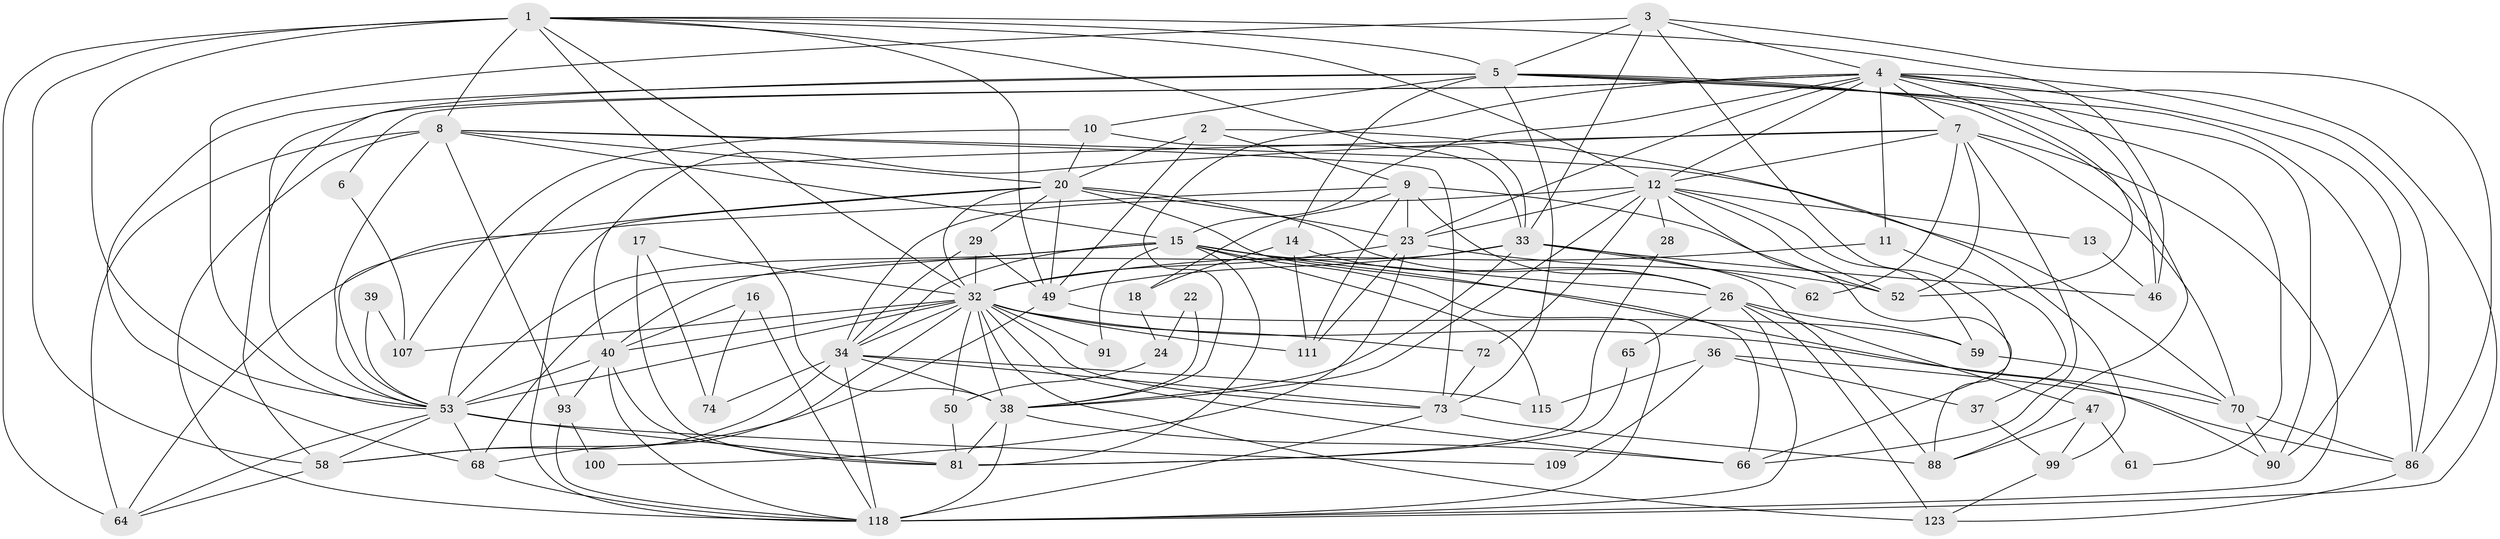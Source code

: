 // original degree distribution, {5: 0.16030534351145037, 4: 0.32061068702290074, 2: 0.16793893129770993, 3: 0.21374045801526717, 9: 0.007633587786259542, 6: 0.061068702290076333, 8: 0.022900763358778626, 7: 0.04580152671755725}
// Generated by graph-tools (version 1.1) at 2025/15/03/09/25 04:15:02]
// undirected, 65 vertices, 188 edges
graph export_dot {
graph [start="1"]
  node [color=gray90,style=filled];
  1 [super="+60+44+54"];
  2;
  3 [super="+19+31"];
  4 [super="+92"];
  5 [super="+45+102"];
  6;
  7 [super="+112"];
  8 [super="+42+96"];
  9 [super="+87+97"];
  10 [super="+83"];
  11;
  12 [super="+30+25+108"];
  13;
  14 [super="+127"];
  15 [super="+21"];
  16 [super="+56"];
  17;
  18;
  20 [super="+55+41"];
  22;
  23 [super="+27+78"];
  24;
  26 [super="+130"];
  28;
  29 [super="+35"];
  32 [super="+63+71+120"];
  33 [super="+69"];
  34 [super="+51"];
  36;
  37;
  38 [super="+84+110"];
  39;
  40 [super="+105+113"];
  46;
  47;
  49;
  50;
  52 [super="+76"];
  53 [super="+67+57"];
  58 [super="+79+89"];
  59;
  61;
  62;
  64 [super="+126"];
  65;
  66;
  68;
  70 [super="+129"];
  72;
  73 [super="+116+98"];
  74;
  81 [super="+117"];
  86 [super="+124"];
  88;
  90;
  91;
  93;
  99;
  100;
  107;
  109;
  111;
  115;
  118 [super="+121+119"];
  123;
  1 -- 53;
  1 -- 46;
  1 -- 49;
  1 -- 64;
  1 -- 33;
  1 -- 5;
  1 -- 32;
  1 -- 12;
  1 -- 58;
  1 -- 8;
  1 -- 38;
  2 -- 99;
  2 -- 49;
  2 -- 9;
  2 -- 20;
  3 -- 86;
  3 -- 66;
  3 -- 5;
  3 -- 53;
  3 -- 33;
  3 -- 4;
  4 -- 6;
  4 -- 86;
  4 -- 23;
  4 -- 58;
  4 -- 38;
  4 -- 7;
  4 -- 11;
  4 -- 12;
  4 -- 46;
  4 -- 15;
  4 -- 52;
  4 -- 118;
  4 -- 90;
  5 -- 14;
  5 -- 10;
  5 -- 61;
  5 -- 53 [weight=2];
  5 -- 68;
  5 -- 73;
  5 -- 86;
  5 -- 88;
  5 -- 90;
  6 -- 107;
  7 -- 62;
  7 -- 118;
  7 -- 66;
  7 -- 52;
  7 -- 53 [weight=2];
  7 -- 70;
  7 -- 40;
  7 -- 12;
  8 -- 20;
  8 -- 118;
  8 -- 70;
  8 -- 73;
  8 -- 93;
  8 -- 15;
  8 -- 64;
  8 -- 53;
  9 -- 111;
  9 -- 52;
  9 -- 64 [weight=2];
  9 -- 26;
  9 -- 18;
  9 -- 23;
  10 -- 107;
  10 -- 20;
  10 -- 33;
  11 -- 37;
  11 -- 32;
  12 -- 28;
  12 -- 88;
  12 -- 52;
  12 -- 34;
  12 -- 23 [weight=3];
  12 -- 72;
  12 -- 59;
  12 -- 13;
  12 -- 38;
  13 -- 46;
  14 -- 111;
  14 -- 18;
  14 -- 26;
  15 -- 34;
  15 -- 53 [weight=3];
  15 -- 68;
  15 -- 90;
  15 -- 81;
  15 -- 115;
  15 -- 118;
  15 -- 26;
  15 -- 91;
  16 -- 40;
  16 -- 74;
  16 -- 118;
  17 -- 32;
  17 -- 74;
  17 -- 81;
  18 -- 24;
  20 -- 49;
  20 -- 26;
  20 -- 66;
  20 -- 23;
  20 -- 32;
  20 -- 118;
  20 -- 53;
  20 -- 29;
  22 -- 24;
  22 -- 38;
  23 -- 111;
  23 -- 52;
  23 -- 100;
  23 -- 32;
  24 -- 50;
  26 -- 118;
  26 -- 65;
  26 -- 123;
  26 -- 59;
  26 -- 47;
  28 -- 81;
  29 -- 34;
  29 -- 32;
  29 -- 49;
  32 -- 34;
  32 -- 70;
  32 -- 72;
  32 -- 68;
  32 -- 111;
  32 -- 40;
  32 -- 73;
  32 -- 107;
  32 -- 50;
  32 -- 53;
  32 -- 123;
  32 -- 66;
  32 -- 91;
  32 -- 38;
  33 -- 38;
  33 -- 49;
  33 -- 40;
  33 -- 62;
  33 -- 88;
  33 -- 46;
  34 -- 58;
  34 -- 115;
  34 -- 118;
  34 -- 73;
  34 -- 74;
  34 -- 38;
  36 -- 115;
  36 -- 37;
  36 -- 109;
  36 -- 86;
  37 -- 99;
  38 -- 66;
  38 -- 81;
  38 -- 118;
  39 -- 107;
  39 -- 53;
  40 -- 81;
  40 -- 53;
  40 -- 118;
  40 -- 93;
  47 -- 88;
  47 -- 61;
  47 -- 99;
  49 -- 59;
  49 -- 58;
  50 -- 81;
  53 -- 68;
  53 -- 64;
  53 -- 109;
  53 -- 81;
  53 -- 58;
  58 -- 64;
  59 -- 70;
  65 -- 81;
  68 -- 118;
  70 -- 86;
  70 -- 90;
  72 -- 73;
  73 -- 88;
  73 -- 118;
  86 -- 123;
  93 -- 100;
  93 -- 118;
  99 -- 123;
}
